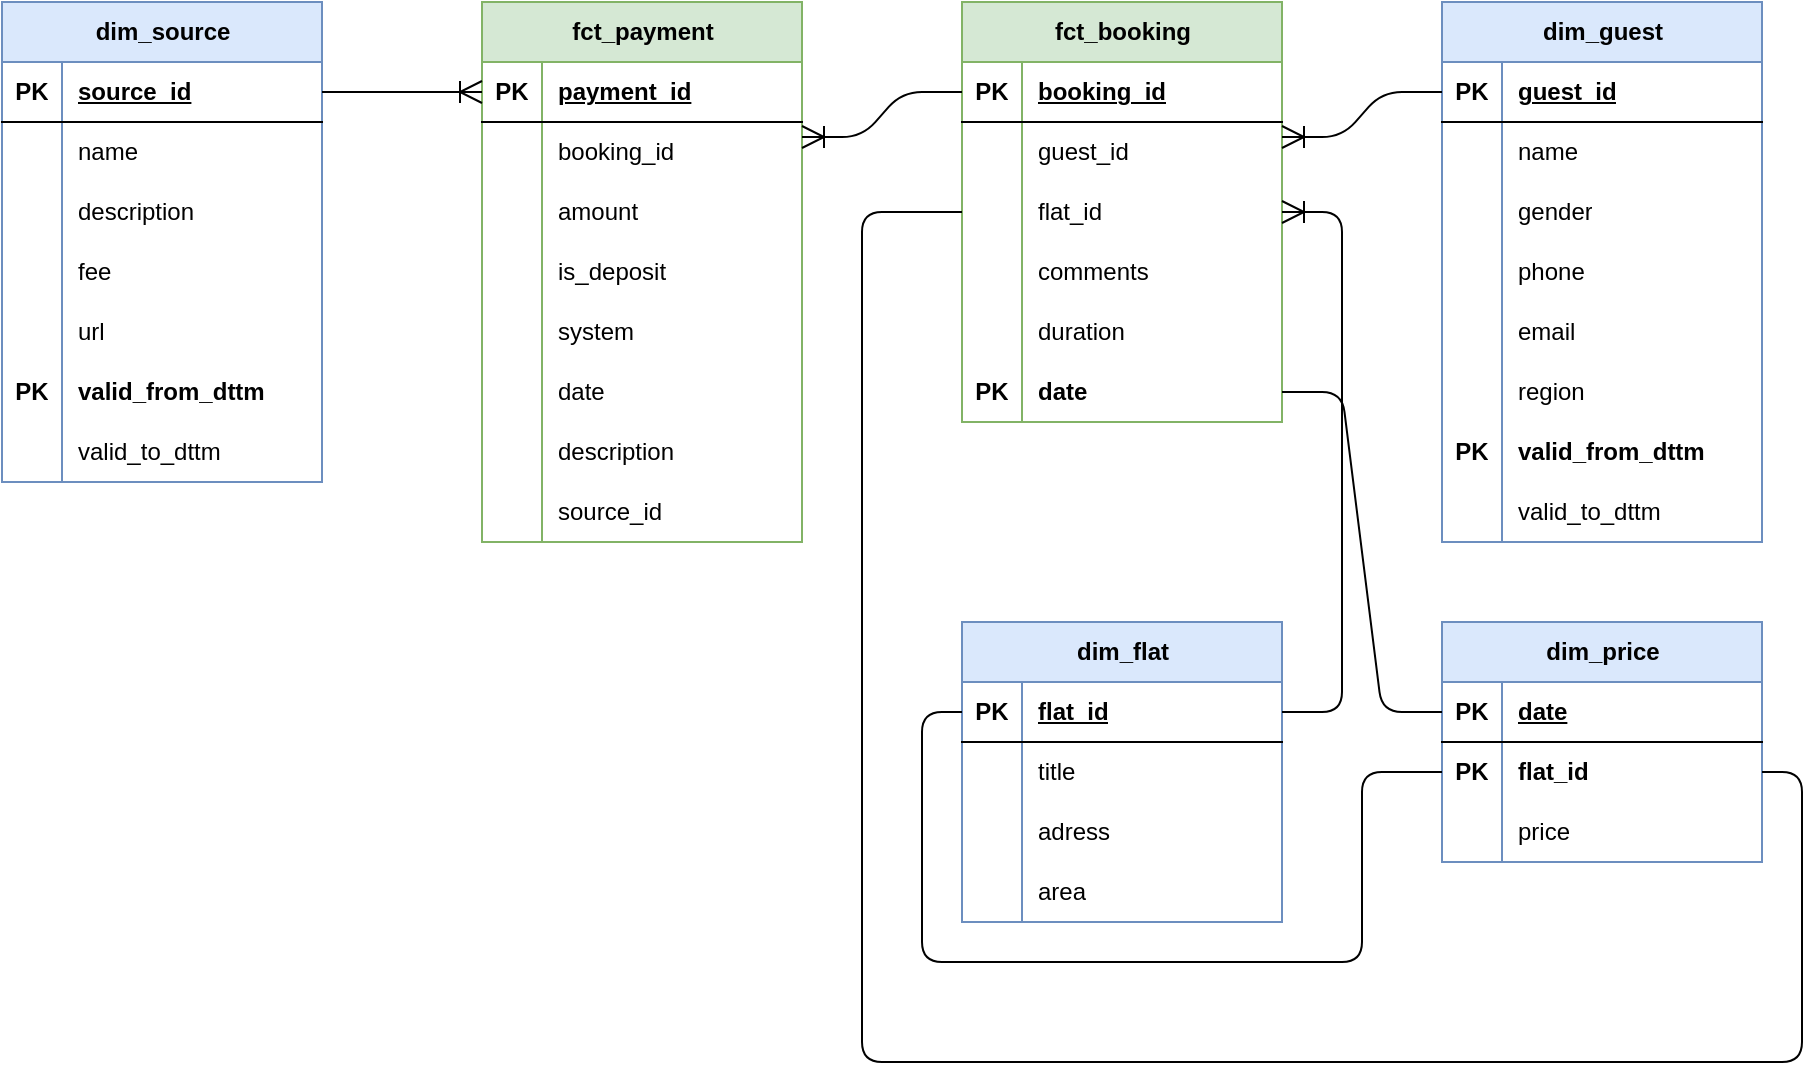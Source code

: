 <mxfile version="24.6.4" type="github">
  <diagram id="R2lEEEUBdFMjLlhIrx00" name="dimension_modelling">
    <mxGraphModel dx="2270" dy="852" grid="1" gridSize="10" guides="1" tooltips="1" connect="1" arrows="1" fold="1" page="1" pageScale="1" pageWidth="850" pageHeight="1100" math="0" shadow="0" extFonts="Permanent Marker^https://fonts.googleapis.com/css?family=Permanent+Marker">
      <root>
        <mxCell id="0" />
        <mxCell id="1" parent="0" />
        <mxCell id="zPTS-gVjNmMj6UQfwvd1-25" value="" style="shape=partialRectangle;connectable=0;fillColor=none;top=0;left=0;bottom=0;right=0;editable=1;overflow=hidden;whiteSpace=wrap;html=1;" parent="1" vertex="1">
          <mxGeometry x="100" y="260" width="30" height="30" as="geometry">
            <mxRectangle width="30" height="30" as="alternateBounds" />
          </mxGeometry>
        </mxCell>
        <mxCell id="zPTS-gVjNmMj6UQfwvd1-1" value="fct_payment" style="shape=table;startSize=30;container=1;collapsible=1;childLayout=tableLayout;fixedRows=1;rowLines=0;fontStyle=1;align=center;resizeLast=1;html=1;fillColor=#d5e8d4;movable=1;resizable=1;rotatable=1;deletable=1;editable=1;locked=0;connectable=1;strokeColor=#82b366;" parent="1" vertex="1">
          <mxGeometry x="80" y="80" width="160" height="270" as="geometry" />
        </mxCell>
        <mxCell id="zPTS-gVjNmMj6UQfwvd1-2" value="" style="shape=tableRow;horizontal=0;startSize=0;swimlaneHead=0;swimlaneBody=0;fillColor=none;collapsible=0;dropTarget=0;points=[[0,0.5],[1,0.5]];portConstraint=eastwest;top=0;left=0;right=0;bottom=1;" parent="zPTS-gVjNmMj6UQfwvd1-1" vertex="1">
          <mxGeometry y="30" width="160" height="30" as="geometry" />
        </mxCell>
        <mxCell id="zPTS-gVjNmMj6UQfwvd1-3" value="PK" style="shape=partialRectangle;connectable=0;fillColor=none;top=0;left=0;bottom=0;right=0;fontStyle=1;overflow=hidden;whiteSpace=wrap;html=1;" parent="zPTS-gVjNmMj6UQfwvd1-2" vertex="1">
          <mxGeometry width="30" height="30" as="geometry">
            <mxRectangle width="30" height="30" as="alternateBounds" />
          </mxGeometry>
        </mxCell>
        <mxCell id="zPTS-gVjNmMj6UQfwvd1-4" value="payment_id" style="shape=partialRectangle;connectable=0;fillColor=none;top=0;left=0;bottom=0;right=0;align=left;spacingLeft=6;fontStyle=5;overflow=hidden;whiteSpace=wrap;html=1;" parent="zPTS-gVjNmMj6UQfwvd1-2" vertex="1">
          <mxGeometry x="30" width="130" height="30" as="geometry">
            <mxRectangle width="130" height="30" as="alternateBounds" />
          </mxGeometry>
        </mxCell>
        <mxCell id="zPTS-gVjNmMj6UQfwvd1-5" value="" style="shape=tableRow;horizontal=0;startSize=0;swimlaneHead=0;swimlaneBody=0;fillColor=none;collapsible=0;dropTarget=0;points=[[0,0.5],[1,0.5]];portConstraint=eastwest;top=0;left=0;right=0;bottom=0;movable=1;resizable=1;rotatable=1;deletable=1;editable=1;locked=0;connectable=1;" parent="zPTS-gVjNmMj6UQfwvd1-1" vertex="1">
          <mxGeometry y="60" width="160" height="30" as="geometry" />
        </mxCell>
        <mxCell id="zPTS-gVjNmMj6UQfwvd1-6" value="" style="shape=partialRectangle;connectable=0;fillColor=none;top=0;left=0;bottom=0;right=0;editable=1;overflow=hidden;whiteSpace=wrap;html=1;" parent="zPTS-gVjNmMj6UQfwvd1-5" vertex="1">
          <mxGeometry width="30" height="30" as="geometry">
            <mxRectangle width="30" height="30" as="alternateBounds" />
          </mxGeometry>
        </mxCell>
        <mxCell id="zPTS-gVjNmMj6UQfwvd1-7" value="booking_id" style="shape=partialRectangle;connectable=1;fillColor=none;top=0;left=0;bottom=0;right=0;align=left;spacingLeft=6;overflow=hidden;whiteSpace=wrap;html=1;movable=1;resizable=1;rotatable=1;deletable=1;editable=1;locked=0;" parent="zPTS-gVjNmMj6UQfwvd1-5" vertex="1">
          <mxGeometry x="30" width="130" height="30" as="geometry">
            <mxRectangle width="130" height="30" as="alternateBounds" />
          </mxGeometry>
        </mxCell>
        <mxCell id="zPTS-gVjNmMj6UQfwvd1-8" value="" style="shape=tableRow;horizontal=0;startSize=0;swimlaneHead=0;swimlaneBody=0;fillColor=none;collapsible=0;dropTarget=0;points=[[0,0.5],[1,0.5]];portConstraint=eastwest;top=0;left=0;right=0;bottom=0;" parent="zPTS-gVjNmMj6UQfwvd1-1" vertex="1">
          <mxGeometry y="90" width="160" height="30" as="geometry" />
        </mxCell>
        <mxCell id="zPTS-gVjNmMj6UQfwvd1-9" value="" style="shape=partialRectangle;connectable=0;fillColor=none;top=0;left=0;bottom=0;right=0;editable=1;overflow=hidden;whiteSpace=wrap;html=1;" parent="zPTS-gVjNmMj6UQfwvd1-8" vertex="1">
          <mxGeometry width="30" height="30" as="geometry">
            <mxRectangle width="30" height="30" as="alternateBounds" />
          </mxGeometry>
        </mxCell>
        <mxCell id="zPTS-gVjNmMj6UQfwvd1-10" value="amount" style="shape=partialRectangle;connectable=0;fillColor=none;top=0;left=0;bottom=0;right=0;align=left;spacingLeft=6;overflow=hidden;whiteSpace=wrap;html=1;" parent="zPTS-gVjNmMj6UQfwvd1-8" vertex="1">
          <mxGeometry x="30" width="130" height="30" as="geometry">
            <mxRectangle width="130" height="30" as="alternateBounds" />
          </mxGeometry>
        </mxCell>
        <mxCell id="zPTS-gVjNmMj6UQfwvd1-11" value="" style="shape=tableRow;horizontal=0;startSize=0;swimlaneHead=0;swimlaneBody=0;fillColor=none;collapsible=0;dropTarget=0;points=[[0,0.5],[1,0.5]];portConstraint=eastwest;top=0;left=0;right=0;bottom=0;" parent="zPTS-gVjNmMj6UQfwvd1-1" vertex="1">
          <mxGeometry y="120" width="160" height="30" as="geometry" />
        </mxCell>
        <mxCell id="zPTS-gVjNmMj6UQfwvd1-12" value="" style="shape=partialRectangle;connectable=0;fillColor=none;top=0;left=0;bottom=0;right=0;editable=1;overflow=hidden;whiteSpace=wrap;html=1;" parent="zPTS-gVjNmMj6UQfwvd1-11" vertex="1">
          <mxGeometry width="30" height="30" as="geometry">
            <mxRectangle width="30" height="30" as="alternateBounds" />
          </mxGeometry>
        </mxCell>
        <mxCell id="zPTS-gVjNmMj6UQfwvd1-13" value="is_deposit" style="shape=partialRectangle;connectable=0;fillColor=none;top=0;left=0;bottom=0;right=0;align=left;spacingLeft=6;overflow=hidden;whiteSpace=wrap;html=1;" parent="zPTS-gVjNmMj6UQfwvd1-11" vertex="1">
          <mxGeometry x="30" width="130" height="30" as="geometry">
            <mxRectangle width="130" height="30" as="alternateBounds" />
          </mxGeometry>
        </mxCell>
        <mxCell id="zPTS-gVjNmMj6UQfwvd1-27" style="shape=tableRow;horizontal=0;startSize=0;swimlaneHead=0;swimlaneBody=0;fillColor=none;collapsible=0;dropTarget=0;points=[[0,0.5],[1,0.5]];portConstraint=eastwest;top=0;left=0;right=0;bottom=0;" parent="zPTS-gVjNmMj6UQfwvd1-1" vertex="1">
          <mxGeometry y="150" width="160" height="30" as="geometry" />
        </mxCell>
        <mxCell id="zPTS-gVjNmMj6UQfwvd1-28" style="shape=partialRectangle;connectable=0;fillColor=none;top=0;left=0;bottom=0;right=0;editable=1;overflow=hidden;whiteSpace=wrap;html=1;" parent="zPTS-gVjNmMj6UQfwvd1-27" vertex="1">
          <mxGeometry width="30" height="30" as="geometry">
            <mxRectangle width="30" height="30" as="alternateBounds" />
          </mxGeometry>
        </mxCell>
        <mxCell id="zPTS-gVjNmMj6UQfwvd1-29" value="system" style="shape=partialRectangle;connectable=0;fillColor=none;top=0;left=0;bottom=0;right=0;align=left;spacingLeft=6;overflow=hidden;whiteSpace=wrap;html=1;" parent="zPTS-gVjNmMj6UQfwvd1-27" vertex="1">
          <mxGeometry x="30" width="130" height="30" as="geometry">
            <mxRectangle width="130" height="30" as="alternateBounds" />
          </mxGeometry>
        </mxCell>
        <mxCell id="wSAUB-Fs6nC9P5nMtPQJ-1" style="shape=tableRow;horizontal=0;startSize=0;swimlaneHead=0;swimlaneBody=0;fillColor=none;collapsible=0;dropTarget=0;points=[[0,0.5],[1,0.5]];portConstraint=eastwest;top=0;left=0;right=0;bottom=0;" parent="zPTS-gVjNmMj6UQfwvd1-1" vertex="1">
          <mxGeometry y="180" width="160" height="30" as="geometry" />
        </mxCell>
        <mxCell id="wSAUB-Fs6nC9P5nMtPQJ-2" style="shape=partialRectangle;connectable=0;fillColor=none;top=0;left=0;bottom=0;right=0;editable=1;overflow=hidden;whiteSpace=wrap;html=1;" parent="wSAUB-Fs6nC9P5nMtPQJ-1" vertex="1">
          <mxGeometry width="30" height="30" as="geometry">
            <mxRectangle width="30" height="30" as="alternateBounds" />
          </mxGeometry>
        </mxCell>
        <mxCell id="wSAUB-Fs6nC9P5nMtPQJ-3" value="date" style="shape=partialRectangle;connectable=0;fillColor=none;top=0;left=0;bottom=0;right=0;align=left;spacingLeft=6;overflow=hidden;whiteSpace=wrap;html=1;" parent="wSAUB-Fs6nC9P5nMtPQJ-1" vertex="1">
          <mxGeometry x="30" width="130" height="30" as="geometry">
            <mxRectangle width="130" height="30" as="alternateBounds" />
          </mxGeometry>
        </mxCell>
        <mxCell id="wSAUB-Fs6nC9P5nMtPQJ-4" style="shape=tableRow;horizontal=0;startSize=0;swimlaneHead=0;swimlaneBody=0;fillColor=none;collapsible=0;dropTarget=0;points=[[0,0.5],[1,0.5]];portConstraint=eastwest;top=0;left=0;right=0;bottom=0;" parent="zPTS-gVjNmMj6UQfwvd1-1" vertex="1">
          <mxGeometry y="210" width="160" height="30" as="geometry" />
        </mxCell>
        <mxCell id="wSAUB-Fs6nC9P5nMtPQJ-5" style="shape=partialRectangle;connectable=0;fillColor=none;top=0;left=0;bottom=0;right=0;editable=1;overflow=hidden;whiteSpace=wrap;html=1;" parent="wSAUB-Fs6nC9P5nMtPQJ-4" vertex="1">
          <mxGeometry width="30" height="30" as="geometry">
            <mxRectangle width="30" height="30" as="alternateBounds" />
          </mxGeometry>
        </mxCell>
        <mxCell id="wSAUB-Fs6nC9P5nMtPQJ-6" value="description" style="shape=partialRectangle;connectable=0;fillColor=none;top=0;left=0;bottom=0;right=0;align=left;spacingLeft=6;overflow=hidden;whiteSpace=wrap;html=1;" parent="wSAUB-Fs6nC9P5nMtPQJ-4" vertex="1">
          <mxGeometry x="30" width="130" height="30" as="geometry">
            <mxRectangle width="130" height="30" as="alternateBounds" />
          </mxGeometry>
        </mxCell>
        <mxCell id="wSAUB-Fs6nC9P5nMtPQJ-157" style="shape=tableRow;horizontal=0;startSize=0;swimlaneHead=0;swimlaneBody=0;fillColor=none;collapsible=0;dropTarget=0;points=[[0,0.5],[1,0.5]];portConstraint=eastwest;top=0;left=0;right=0;bottom=0;" parent="zPTS-gVjNmMj6UQfwvd1-1" vertex="1">
          <mxGeometry y="240" width="160" height="30" as="geometry" />
        </mxCell>
        <mxCell id="wSAUB-Fs6nC9P5nMtPQJ-158" style="shape=partialRectangle;connectable=0;fillColor=none;top=0;left=0;bottom=0;right=0;editable=1;overflow=hidden;whiteSpace=wrap;html=1;" parent="wSAUB-Fs6nC9P5nMtPQJ-157" vertex="1">
          <mxGeometry width="30" height="30" as="geometry">
            <mxRectangle width="30" height="30" as="alternateBounds" />
          </mxGeometry>
        </mxCell>
        <mxCell id="wSAUB-Fs6nC9P5nMtPQJ-159" value="source_id" style="shape=partialRectangle;connectable=0;fillColor=none;top=0;left=0;bottom=0;right=0;align=left;spacingLeft=6;overflow=hidden;whiteSpace=wrap;html=1;" parent="wSAUB-Fs6nC9P5nMtPQJ-157" vertex="1">
          <mxGeometry x="30" width="130" height="30" as="geometry">
            <mxRectangle width="130" height="30" as="alternateBounds" />
          </mxGeometry>
        </mxCell>
        <mxCell id="wSAUB-Fs6nC9P5nMtPQJ-7" value="fct_booking" style="shape=table;startSize=30;container=1;collapsible=1;childLayout=tableLayout;fixedRows=1;rowLines=0;fontStyle=1;align=center;resizeLast=1;html=1;fillColor=#d5e8d4;movable=1;resizable=1;rotatable=1;deletable=1;editable=1;locked=0;connectable=1;strokeColor=#82b366;" parent="1" vertex="1">
          <mxGeometry x="320" y="80" width="160" height="210" as="geometry" />
        </mxCell>
        <mxCell id="wSAUB-Fs6nC9P5nMtPQJ-8" value="" style="shape=tableRow;horizontal=0;startSize=0;swimlaneHead=0;swimlaneBody=0;fillColor=none;collapsible=0;dropTarget=0;points=[[0,0.5],[1,0.5]];portConstraint=eastwest;top=0;left=0;right=0;bottom=1;" parent="wSAUB-Fs6nC9P5nMtPQJ-7" vertex="1">
          <mxGeometry y="30" width="160" height="30" as="geometry" />
        </mxCell>
        <mxCell id="wSAUB-Fs6nC9P5nMtPQJ-9" value="PK" style="shape=partialRectangle;connectable=0;fillColor=none;top=0;left=0;bottom=0;right=0;fontStyle=1;overflow=hidden;whiteSpace=wrap;html=1;" parent="wSAUB-Fs6nC9P5nMtPQJ-8" vertex="1">
          <mxGeometry width="30" height="30" as="geometry">
            <mxRectangle width="30" height="30" as="alternateBounds" />
          </mxGeometry>
        </mxCell>
        <mxCell id="wSAUB-Fs6nC9P5nMtPQJ-10" value="booking_id" style="shape=partialRectangle;connectable=0;fillColor=none;top=0;left=0;bottom=0;right=0;align=left;spacingLeft=6;fontStyle=5;overflow=hidden;whiteSpace=wrap;html=1;" parent="wSAUB-Fs6nC9P5nMtPQJ-8" vertex="1">
          <mxGeometry x="30" width="130" height="30" as="geometry">
            <mxRectangle width="130" height="30" as="alternateBounds" />
          </mxGeometry>
        </mxCell>
        <mxCell id="wSAUB-Fs6nC9P5nMtPQJ-11" value="" style="shape=tableRow;horizontal=0;startSize=0;swimlaneHead=0;swimlaneBody=0;fillColor=none;collapsible=0;dropTarget=0;points=[[0,0.5],[1,0.5]];portConstraint=eastwest;top=0;left=0;right=0;bottom=0;movable=1;resizable=1;rotatable=1;deletable=1;editable=1;locked=0;connectable=1;" parent="wSAUB-Fs6nC9P5nMtPQJ-7" vertex="1">
          <mxGeometry y="60" width="160" height="30" as="geometry" />
        </mxCell>
        <mxCell id="wSAUB-Fs6nC9P5nMtPQJ-12" value="" style="shape=partialRectangle;connectable=0;fillColor=none;top=0;left=0;bottom=0;right=0;editable=1;overflow=hidden;whiteSpace=wrap;html=1;" parent="wSAUB-Fs6nC9P5nMtPQJ-11" vertex="1">
          <mxGeometry width="30" height="30" as="geometry">
            <mxRectangle width="30" height="30" as="alternateBounds" />
          </mxGeometry>
        </mxCell>
        <mxCell id="wSAUB-Fs6nC9P5nMtPQJ-13" value="guest_id" style="shape=partialRectangle;connectable=1;fillColor=none;top=0;left=0;bottom=0;right=0;align=left;spacingLeft=6;overflow=hidden;whiteSpace=wrap;html=1;movable=1;resizable=1;rotatable=1;deletable=1;editable=1;locked=0;" parent="wSAUB-Fs6nC9P5nMtPQJ-11" vertex="1">
          <mxGeometry x="30" width="130" height="30" as="geometry">
            <mxRectangle width="130" height="30" as="alternateBounds" />
          </mxGeometry>
        </mxCell>
        <mxCell id="wSAUB-Fs6nC9P5nMtPQJ-14" value="" style="shape=tableRow;horizontal=0;startSize=0;swimlaneHead=0;swimlaneBody=0;fillColor=none;collapsible=0;dropTarget=0;points=[[0,0.5],[1,0.5]];portConstraint=eastwest;top=0;left=0;right=0;bottom=0;" parent="wSAUB-Fs6nC9P5nMtPQJ-7" vertex="1">
          <mxGeometry y="90" width="160" height="30" as="geometry" />
        </mxCell>
        <mxCell id="wSAUB-Fs6nC9P5nMtPQJ-15" value="" style="shape=partialRectangle;connectable=0;fillColor=none;top=0;left=0;bottom=0;right=0;editable=1;overflow=hidden;whiteSpace=wrap;html=1;" parent="wSAUB-Fs6nC9P5nMtPQJ-14" vertex="1">
          <mxGeometry width="30" height="30" as="geometry">
            <mxRectangle width="30" height="30" as="alternateBounds" />
          </mxGeometry>
        </mxCell>
        <mxCell id="wSAUB-Fs6nC9P5nMtPQJ-16" value="flat_id" style="shape=partialRectangle;connectable=0;fillColor=none;top=0;left=0;bottom=0;right=0;align=left;spacingLeft=6;overflow=hidden;whiteSpace=wrap;html=1;" parent="wSAUB-Fs6nC9P5nMtPQJ-14" vertex="1">
          <mxGeometry x="30" width="130" height="30" as="geometry">
            <mxRectangle width="130" height="30" as="alternateBounds" />
          </mxGeometry>
        </mxCell>
        <mxCell id="wSAUB-Fs6nC9P5nMtPQJ-17" value="" style="shape=tableRow;horizontal=0;startSize=0;swimlaneHead=0;swimlaneBody=0;fillColor=none;collapsible=0;dropTarget=0;points=[[0,0.5],[1,0.5]];portConstraint=eastwest;top=0;left=0;right=0;bottom=0;" parent="wSAUB-Fs6nC9P5nMtPQJ-7" vertex="1">
          <mxGeometry y="120" width="160" height="30" as="geometry" />
        </mxCell>
        <mxCell id="wSAUB-Fs6nC9P5nMtPQJ-18" value="" style="shape=partialRectangle;connectable=0;fillColor=none;top=0;left=0;bottom=0;right=0;editable=1;overflow=hidden;whiteSpace=wrap;html=1;" parent="wSAUB-Fs6nC9P5nMtPQJ-17" vertex="1">
          <mxGeometry width="30" height="30" as="geometry">
            <mxRectangle width="30" height="30" as="alternateBounds" />
          </mxGeometry>
        </mxCell>
        <mxCell id="wSAUB-Fs6nC9P5nMtPQJ-19" value="comments" style="shape=partialRectangle;connectable=0;fillColor=none;top=0;left=0;bottom=0;right=0;align=left;spacingLeft=6;overflow=hidden;whiteSpace=wrap;html=1;" parent="wSAUB-Fs6nC9P5nMtPQJ-17" vertex="1">
          <mxGeometry x="30" width="130" height="30" as="geometry">
            <mxRectangle width="130" height="30" as="alternateBounds" />
          </mxGeometry>
        </mxCell>
        <mxCell id="wSAUB-Fs6nC9P5nMtPQJ-20" style="shape=tableRow;horizontal=0;startSize=0;swimlaneHead=0;swimlaneBody=0;fillColor=none;collapsible=0;dropTarget=0;points=[[0,0.5],[1,0.5]];portConstraint=eastwest;top=0;left=0;right=0;bottom=0;" parent="wSAUB-Fs6nC9P5nMtPQJ-7" vertex="1">
          <mxGeometry y="150" width="160" height="30" as="geometry" />
        </mxCell>
        <mxCell id="wSAUB-Fs6nC9P5nMtPQJ-21" style="shape=partialRectangle;connectable=0;fillColor=none;top=0;left=0;bottom=0;right=0;editable=1;overflow=hidden;whiteSpace=wrap;html=1;" parent="wSAUB-Fs6nC9P5nMtPQJ-20" vertex="1">
          <mxGeometry width="30" height="30" as="geometry">
            <mxRectangle width="30" height="30" as="alternateBounds" />
          </mxGeometry>
        </mxCell>
        <mxCell id="wSAUB-Fs6nC9P5nMtPQJ-22" value="duration" style="shape=partialRectangle;connectable=0;fillColor=none;top=0;left=0;bottom=0;right=0;align=left;spacingLeft=6;overflow=hidden;whiteSpace=wrap;html=1;" parent="wSAUB-Fs6nC9P5nMtPQJ-20" vertex="1">
          <mxGeometry x="30" width="130" height="30" as="geometry">
            <mxRectangle width="130" height="30" as="alternateBounds" />
          </mxGeometry>
        </mxCell>
        <mxCell id="wSAUB-Fs6nC9P5nMtPQJ-23" style="shape=tableRow;horizontal=0;startSize=0;swimlaneHead=0;swimlaneBody=0;fillColor=none;collapsible=0;dropTarget=0;points=[[0,0.5],[1,0.5]];portConstraint=eastwest;top=0;left=0;right=0;bottom=0;" parent="wSAUB-Fs6nC9P5nMtPQJ-7" vertex="1">
          <mxGeometry y="180" width="160" height="30" as="geometry" />
        </mxCell>
        <mxCell id="wSAUB-Fs6nC9P5nMtPQJ-24" value="&lt;b&gt;PK&lt;/b&gt;" style="shape=partialRectangle;connectable=0;fillColor=none;top=0;left=0;bottom=0;right=0;editable=1;overflow=hidden;whiteSpace=wrap;html=1;" parent="wSAUB-Fs6nC9P5nMtPQJ-23" vertex="1">
          <mxGeometry width="30" height="30" as="geometry">
            <mxRectangle width="30" height="30" as="alternateBounds" />
          </mxGeometry>
        </mxCell>
        <mxCell id="wSAUB-Fs6nC9P5nMtPQJ-25" value="&lt;b&gt;date&lt;/b&gt;" style="shape=partialRectangle;connectable=0;fillColor=none;top=0;left=0;bottom=0;right=0;align=left;spacingLeft=6;overflow=hidden;whiteSpace=wrap;html=1;" parent="wSAUB-Fs6nC9P5nMtPQJ-23" vertex="1">
          <mxGeometry x="30" width="130" height="30" as="geometry">
            <mxRectangle width="130" height="30" as="alternateBounds" />
          </mxGeometry>
        </mxCell>
        <mxCell id="wSAUB-Fs6nC9P5nMtPQJ-29" style="edgeStyle=entityRelationEdgeStyle;rounded=1;orthogonalLoop=1;jettySize=auto;html=1;exitX=0;exitY=0.5;exitDx=0;exitDy=0;entryX=1;entryY=0.25;entryDx=0;entryDy=0;endArrow=ERoneToMany;endFill=0;strokeColor=default;strokeWidth=1;endSize=9;" parent="1" source="wSAUB-Fs6nC9P5nMtPQJ-8" target="zPTS-gVjNmMj6UQfwvd1-7" edge="1">
          <mxGeometry relative="1" as="geometry" />
        </mxCell>
        <mxCell id="wSAUB-Fs6nC9P5nMtPQJ-30" value="dim_guest" style="shape=table;startSize=30;container=1;collapsible=1;childLayout=tableLayout;fixedRows=1;rowLines=0;fontStyle=1;align=center;resizeLast=1;html=1;fillColor=#dae8fc;movable=1;resizable=1;rotatable=1;deletable=1;editable=1;locked=0;connectable=1;strokeColor=#6c8ebf;" parent="1" vertex="1">
          <mxGeometry x="560" y="80" width="160" height="270" as="geometry" />
        </mxCell>
        <mxCell id="wSAUB-Fs6nC9P5nMtPQJ-31" value="" style="shape=tableRow;horizontal=0;startSize=0;swimlaneHead=0;swimlaneBody=0;fillColor=none;collapsible=0;dropTarget=0;points=[[0,0.5],[1,0.5]];portConstraint=eastwest;top=0;left=0;right=0;bottom=1;" parent="wSAUB-Fs6nC9P5nMtPQJ-30" vertex="1">
          <mxGeometry y="30" width="160" height="30" as="geometry" />
        </mxCell>
        <mxCell id="wSAUB-Fs6nC9P5nMtPQJ-32" value="PK" style="shape=partialRectangle;connectable=0;fillColor=none;top=0;left=0;bottom=0;right=0;fontStyle=1;overflow=hidden;whiteSpace=wrap;html=1;" parent="wSAUB-Fs6nC9P5nMtPQJ-31" vertex="1">
          <mxGeometry width="30" height="30" as="geometry">
            <mxRectangle width="30" height="30" as="alternateBounds" />
          </mxGeometry>
        </mxCell>
        <mxCell id="wSAUB-Fs6nC9P5nMtPQJ-33" value="guest_id" style="shape=partialRectangle;connectable=0;fillColor=none;top=0;left=0;bottom=0;right=0;align=left;spacingLeft=6;fontStyle=5;overflow=hidden;whiteSpace=wrap;html=1;" parent="wSAUB-Fs6nC9P5nMtPQJ-31" vertex="1">
          <mxGeometry x="30" width="130" height="30" as="geometry">
            <mxRectangle width="130" height="30" as="alternateBounds" />
          </mxGeometry>
        </mxCell>
        <mxCell id="wSAUB-Fs6nC9P5nMtPQJ-34" value="" style="shape=tableRow;horizontal=0;startSize=0;swimlaneHead=0;swimlaneBody=0;fillColor=none;collapsible=0;dropTarget=0;points=[[0,0.5],[1,0.5]];portConstraint=eastwest;top=0;left=0;right=0;bottom=0;movable=1;resizable=1;rotatable=1;deletable=1;editable=1;locked=0;connectable=1;" parent="wSAUB-Fs6nC9P5nMtPQJ-30" vertex="1">
          <mxGeometry y="60" width="160" height="30" as="geometry" />
        </mxCell>
        <mxCell id="wSAUB-Fs6nC9P5nMtPQJ-35" value="" style="shape=partialRectangle;connectable=0;fillColor=none;top=0;left=0;bottom=0;right=0;editable=1;overflow=hidden;whiteSpace=wrap;html=1;" parent="wSAUB-Fs6nC9P5nMtPQJ-34" vertex="1">
          <mxGeometry width="30" height="30" as="geometry">
            <mxRectangle width="30" height="30" as="alternateBounds" />
          </mxGeometry>
        </mxCell>
        <mxCell id="wSAUB-Fs6nC9P5nMtPQJ-36" value="name" style="shape=partialRectangle;connectable=1;fillColor=none;top=0;left=0;bottom=0;right=0;align=left;spacingLeft=6;overflow=hidden;whiteSpace=wrap;html=1;movable=1;resizable=1;rotatable=1;deletable=1;editable=1;locked=0;" parent="wSAUB-Fs6nC9P5nMtPQJ-34" vertex="1">
          <mxGeometry x="30" width="130" height="30" as="geometry">
            <mxRectangle width="130" height="30" as="alternateBounds" />
          </mxGeometry>
        </mxCell>
        <mxCell id="wSAUB-Fs6nC9P5nMtPQJ-37" value="" style="shape=tableRow;horizontal=0;startSize=0;swimlaneHead=0;swimlaneBody=0;fillColor=none;collapsible=0;dropTarget=0;points=[[0,0.5],[1,0.5]];portConstraint=eastwest;top=0;left=0;right=0;bottom=0;" parent="wSAUB-Fs6nC9P5nMtPQJ-30" vertex="1">
          <mxGeometry y="90" width="160" height="30" as="geometry" />
        </mxCell>
        <mxCell id="wSAUB-Fs6nC9P5nMtPQJ-38" value="" style="shape=partialRectangle;connectable=0;fillColor=none;top=0;left=0;bottom=0;right=0;editable=1;overflow=hidden;whiteSpace=wrap;html=1;" parent="wSAUB-Fs6nC9P5nMtPQJ-37" vertex="1">
          <mxGeometry width="30" height="30" as="geometry">
            <mxRectangle width="30" height="30" as="alternateBounds" />
          </mxGeometry>
        </mxCell>
        <mxCell id="wSAUB-Fs6nC9P5nMtPQJ-39" value="gender" style="shape=partialRectangle;connectable=0;fillColor=none;top=0;left=0;bottom=0;right=0;align=left;spacingLeft=6;overflow=hidden;whiteSpace=wrap;html=1;" parent="wSAUB-Fs6nC9P5nMtPQJ-37" vertex="1">
          <mxGeometry x="30" width="130" height="30" as="geometry">
            <mxRectangle width="130" height="30" as="alternateBounds" />
          </mxGeometry>
        </mxCell>
        <mxCell id="wSAUB-Fs6nC9P5nMtPQJ-40" value="" style="shape=tableRow;horizontal=0;startSize=0;swimlaneHead=0;swimlaneBody=0;fillColor=none;collapsible=0;dropTarget=0;points=[[0,0.5],[1,0.5]];portConstraint=eastwest;top=0;left=0;right=0;bottom=0;" parent="wSAUB-Fs6nC9P5nMtPQJ-30" vertex="1">
          <mxGeometry y="120" width="160" height="30" as="geometry" />
        </mxCell>
        <mxCell id="wSAUB-Fs6nC9P5nMtPQJ-41" value="" style="shape=partialRectangle;connectable=0;fillColor=none;top=0;left=0;bottom=0;right=0;editable=1;overflow=hidden;whiteSpace=wrap;html=1;" parent="wSAUB-Fs6nC9P5nMtPQJ-40" vertex="1">
          <mxGeometry width="30" height="30" as="geometry">
            <mxRectangle width="30" height="30" as="alternateBounds" />
          </mxGeometry>
        </mxCell>
        <mxCell id="wSAUB-Fs6nC9P5nMtPQJ-42" value="phone" style="shape=partialRectangle;connectable=0;fillColor=none;top=0;left=0;bottom=0;right=0;align=left;spacingLeft=6;overflow=hidden;whiteSpace=wrap;html=1;" parent="wSAUB-Fs6nC9P5nMtPQJ-40" vertex="1">
          <mxGeometry x="30" width="130" height="30" as="geometry">
            <mxRectangle width="130" height="30" as="alternateBounds" />
          </mxGeometry>
        </mxCell>
        <mxCell id="wSAUB-Fs6nC9P5nMtPQJ-43" style="shape=tableRow;horizontal=0;startSize=0;swimlaneHead=0;swimlaneBody=0;fillColor=none;collapsible=0;dropTarget=0;points=[[0,0.5],[1,0.5]];portConstraint=eastwest;top=0;left=0;right=0;bottom=0;" parent="wSAUB-Fs6nC9P5nMtPQJ-30" vertex="1">
          <mxGeometry y="150" width="160" height="30" as="geometry" />
        </mxCell>
        <mxCell id="wSAUB-Fs6nC9P5nMtPQJ-44" style="shape=partialRectangle;connectable=0;fillColor=none;top=0;left=0;bottom=0;right=0;editable=1;overflow=hidden;whiteSpace=wrap;html=1;" parent="wSAUB-Fs6nC9P5nMtPQJ-43" vertex="1">
          <mxGeometry width="30" height="30" as="geometry">
            <mxRectangle width="30" height="30" as="alternateBounds" />
          </mxGeometry>
        </mxCell>
        <mxCell id="wSAUB-Fs6nC9P5nMtPQJ-45" value="email" style="shape=partialRectangle;connectable=0;fillColor=none;top=0;left=0;bottom=0;right=0;align=left;spacingLeft=6;overflow=hidden;whiteSpace=wrap;html=1;" parent="wSAUB-Fs6nC9P5nMtPQJ-43" vertex="1">
          <mxGeometry x="30" width="130" height="30" as="geometry">
            <mxRectangle width="130" height="30" as="alternateBounds" />
          </mxGeometry>
        </mxCell>
        <mxCell id="wSAUB-Fs6nC9P5nMtPQJ-144" style="shape=tableRow;horizontal=0;startSize=0;swimlaneHead=0;swimlaneBody=0;fillColor=none;collapsible=0;dropTarget=0;points=[[0,0.5],[1,0.5]];portConstraint=eastwest;top=0;left=0;right=0;bottom=0;" parent="wSAUB-Fs6nC9P5nMtPQJ-30" vertex="1">
          <mxGeometry y="180" width="160" height="30" as="geometry" />
        </mxCell>
        <mxCell id="wSAUB-Fs6nC9P5nMtPQJ-145" style="shape=partialRectangle;connectable=0;fillColor=none;top=0;left=0;bottom=0;right=0;editable=1;overflow=hidden;whiteSpace=wrap;html=1;" parent="wSAUB-Fs6nC9P5nMtPQJ-144" vertex="1">
          <mxGeometry width="30" height="30" as="geometry">
            <mxRectangle width="30" height="30" as="alternateBounds" />
          </mxGeometry>
        </mxCell>
        <mxCell id="wSAUB-Fs6nC9P5nMtPQJ-146" value="region" style="shape=partialRectangle;connectable=0;fillColor=none;top=0;left=0;bottom=0;right=0;align=left;spacingLeft=6;overflow=hidden;whiteSpace=wrap;html=1;" parent="wSAUB-Fs6nC9P5nMtPQJ-144" vertex="1">
          <mxGeometry x="30" width="130" height="30" as="geometry">
            <mxRectangle width="130" height="30" as="alternateBounds" />
          </mxGeometry>
        </mxCell>
        <mxCell id="wSAUB-Fs6nC9P5nMtPQJ-147" style="shape=tableRow;horizontal=0;startSize=0;swimlaneHead=0;swimlaneBody=0;fillColor=none;collapsible=0;dropTarget=0;points=[[0,0.5],[1,0.5]];portConstraint=eastwest;top=0;left=0;right=0;bottom=0;fontStyle=1" parent="wSAUB-Fs6nC9P5nMtPQJ-30" vertex="1">
          <mxGeometry y="210" width="160" height="30" as="geometry" />
        </mxCell>
        <mxCell id="wSAUB-Fs6nC9P5nMtPQJ-148" value="&lt;b&gt;PK&lt;/b&gt;" style="shape=partialRectangle;connectable=0;fillColor=none;top=0;left=0;bottom=0;right=0;editable=1;overflow=hidden;whiteSpace=wrap;html=1;" parent="wSAUB-Fs6nC9P5nMtPQJ-147" vertex="1">
          <mxGeometry width="30" height="30" as="geometry">
            <mxRectangle width="30" height="30" as="alternateBounds" />
          </mxGeometry>
        </mxCell>
        <mxCell id="wSAUB-Fs6nC9P5nMtPQJ-149" value="&lt;b&gt;valid_from_dttm&lt;/b&gt;" style="shape=partialRectangle;connectable=0;fillColor=none;top=0;left=0;bottom=0;right=0;align=left;spacingLeft=6;overflow=hidden;whiteSpace=wrap;html=1;" parent="wSAUB-Fs6nC9P5nMtPQJ-147" vertex="1">
          <mxGeometry x="30" width="130" height="30" as="geometry">
            <mxRectangle width="130" height="30" as="alternateBounds" />
          </mxGeometry>
        </mxCell>
        <mxCell id="wSAUB-Fs6nC9P5nMtPQJ-150" style="shape=tableRow;horizontal=0;startSize=0;swimlaneHead=0;swimlaneBody=0;fillColor=none;collapsible=0;dropTarget=0;points=[[0,0.5],[1,0.5]];portConstraint=eastwest;top=0;left=0;right=0;bottom=0;fontStyle=1" parent="wSAUB-Fs6nC9P5nMtPQJ-30" vertex="1">
          <mxGeometry y="240" width="160" height="30" as="geometry" />
        </mxCell>
        <mxCell id="wSAUB-Fs6nC9P5nMtPQJ-151" style="shape=partialRectangle;connectable=0;fillColor=none;top=0;left=0;bottom=0;right=0;editable=1;overflow=hidden;whiteSpace=wrap;html=1;" parent="wSAUB-Fs6nC9P5nMtPQJ-150" vertex="1">
          <mxGeometry width="30" height="30" as="geometry">
            <mxRectangle width="30" height="30" as="alternateBounds" />
          </mxGeometry>
        </mxCell>
        <mxCell id="wSAUB-Fs6nC9P5nMtPQJ-152" value="valid_to_dttm" style="shape=partialRectangle;connectable=0;fillColor=none;top=0;left=0;bottom=0;right=0;align=left;spacingLeft=6;overflow=hidden;whiteSpace=wrap;html=1;" parent="wSAUB-Fs6nC9P5nMtPQJ-150" vertex="1">
          <mxGeometry x="30" width="130" height="30" as="geometry">
            <mxRectangle width="130" height="30" as="alternateBounds" />
          </mxGeometry>
        </mxCell>
        <mxCell id="wSAUB-Fs6nC9P5nMtPQJ-52" value="dim_flat" style="shape=table;startSize=30;container=1;collapsible=1;childLayout=tableLayout;fixedRows=1;rowLines=0;fontStyle=1;align=center;resizeLast=1;html=1;fillColor=#dae8fc;movable=1;resizable=1;rotatable=1;deletable=1;editable=1;locked=0;connectable=1;strokeColor=#6c8ebf;" parent="1" vertex="1">
          <mxGeometry x="320" y="390" width="160" height="150" as="geometry" />
        </mxCell>
        <mxCell id="wSAUB-Fs6nC9P5nMtPQJ-53" value="" style="shape=tableRow;horizontal=0;startSize=0;swimlaneHead=0;swimlaneBody=0;fillColor=none;collapsible=0;dropTarget=0;points=[[0,0.5],[1,0.5]];portConstraint=eastwest;top=0;left=0;right=0;bottom=1;" parent="wSAUB-Fs6nC9P5nMtPQJ-52" vertex="1">
          <mxGeometry y="30" width="160" height="30" as="geometry" />
        </mxCell>
        <mxCell id="wSAUB-Fs6nC9P5nMtPQJ-54" value="PK" style="shape=partialRectangle;connectable=0;fillColor=none;top=0;left=0;bottom=0;right=0;fontStyle=1;overflow=hidden;whiteSpace=wrap;html=1;" parent="wSAUB-Fs6nC9P5nMtPQJ-53" vertex="1">
          <mxGeometry width="30" height="30" as="geometry">
            <mxRectangle width="30" height="30" as="alternateBounds" />
          </mxGeometry>
        </mxCell>
        <mxCell id="wSAUB-Fs6nC9P5nMtPQJ-55" value="flat_id" style="shape=partialRectangle;connectable=0;fillColor=none;top=0;left=0;bottom=0;right=0;align=left;spacingLeft=6;fontStyle=5;overflow=hidden;whiteSpace=wrap;html=1;" parent="wSAUB-Fs6nC9P5nMtPQJ-53" vertex="1">
          <mxGeometry x="30" width="130" height="30" as="geometry">
            <mxRectangle width="130" height="30" as="alternateBounds" />
          </mxGeometry>
        </mxCell>
        <mxCell id="wSAUB-Fs6nC9P5nMtPQJ-56" value="" style="shape=tableRow;horizontal=0;startSize=0;swimlaneHead=0;swimlaneBody=0;fillColor=none;collapsible=0;dropTarget=0;points=[[0,0.5],[1,0.5]];portConstraint=eastwest;top=0;left=0;right=0;bottom=0;movable=1;resizable=1;rotatable=1;deletable=1;editable=1;locked=0;connectable=1;" parent="wSAUB-Fs6nC9P5nMtPQJ-52" vertex="1">
          <mxGeometry y="60" width="160" height="30" as="geometry" />
        </mxCell>
        <mxCell id="wSAUB-Fs6nC9P5nMtPQJ-57" value="" style="shape=partialRectangle;connectable=0;fillColor=none;top=0;left=0;bottom=0;right=0;editable=1;overflow=hidden;whiteSpace=wrap;html=1;" parent="wSAUB-Fs6nC9P5nMtPQJ-56" vertex="1">
          <mxGeometry width="30" height="30" as="geometry">
            <mxRectangle width="30" height="30" as="alternateBounds" />
          </mxGeometry>
        </mxCell>
        <mxCell id="wSAUB-Fs6nC9P5nMtPQJ-58" value="title" style="shape=partialRectangle;connectable=1;fillColor=none;top=0;left=0;bottom=0;right=0;align=left;spacingLeft=6;overflow=hidden;whiteSpace=wrap;html=1;movable=1;resizable=1;rotatable=1;deletable=1;editable=1;locked=0;" parent="wSAUB-Fs6nC9P5nMtPQJ-56" vertex="1">
          <mxGeometry x="30" width="130" height="30" as="geometry">
            <mxRectangle width="130" height="30" as="alternateBounds" />
          </mxGeometry>
        </mxCell>
        <mxCell id="wSAUB-Fs6nC9P5nMtPQJ-59" value="" style="shape=tableRow;horizontal=0;startSize=0;swimlaneHead=0;swimlaneBody=0;fillColor=none;collapsible=0;dropTarget=0;points=[[0,0.5],[1,0.5]];portConstraint=eastwest;top=0;left=0;right=0;bottom=0;" parent="wSAUB-Fs6nC9P5nMtPQJ-52" vertex="1">
          <mxGeometry y="90" width="160" height="30" as="geometry" />
        </mxCell>
        <mxCell id="wSAUB-Fs6nC9P5nMtPQJ-60" value="" style="shape=partialRectangle;connectable=0;fillColor=none;top=0;left=0;bottom=0;right=0;editable=1;overflow=hidden;whiteSpace=wrap;html=1;" parent="wSAUB-Fs6nC9P5nMtPQJ-59" vertex="1">
          <mxGeometry width="30" height="30" as="geometry">
            <mxRectangle width="30" height="30" as="alternateBounds" />
          </mxGeometry>
        </mxCell>
        <mxCell id="wSAUB-Fs6nC9P5nMtPQJ-61" value="adress" style="shape=partialRectangle;connectable=0;fillColor=none;top=0;left=0;bottom=0;right=0;align=left;spacingLeft=6;overflow=hidden;whiteSpace=wrap;html=1;" parent="wSAUB-Fs6nC9P5nMtPQJ-59" vertex="1">
          <mxGeometry x="30" width="130" height="30" as="geometry">
            <mxRectangle width="130" height="30" as="alternateBounds" />
          </mxGeometry>
        </mxCell>
        <mxCell id="wSAUB-Fs6nC9P5nMtPQJ-62" value="" style="shape=tableRow;horizontal=0;startSize=0;swimlaneHead=0;swimlaneBody=0;fillColor=none;collapsible=0;dropTarget=0;points=[[0,0.5],[1,0.5]];portConstraint=eastwest;top=0;left=0;right=0;bottom=0;" parent="wSAUB-Fs6nC9P5nMtPQJ-52" vertex="1">
          <mxGeometry y="120" width="160" height="30" as="geometry" />
        </mxCell>
        <mxCell id="wSAUB-Fs6nC9P5nMtPQJ-63" value="" style="shape=partialRectangle;connectable=0;fillColor=none;top=0;left=0;bottom=0;right=0;editable=1;overflow=hidden;whiteSpace=wrap;html=1;" parent="wSAUB-Fs6nC9P5nMtPQJ-62" vertex="1">
          <mxGeometry width="30" height="30" as="geometry">
            <mxRectangle width="30" height="30" as="alternateBounds" />
          </mxGeometry>
        </mxCell>
        <mxCell id="wSAUB-Fs6nC9P5nMtPQJ-64" value="area" style="shape=partialRectangle;connectable=0;fillColor=none;top=0;left=0;bottom=0;right=0;align=left;spacingLeft=6;overflow=hidden;whiteSpace=wrap;html=1;" parent="wSAUB-Fs6nC9P5nMtPQJ-62" vertex="1">
          <mxGeometry x="30" width="130" height="30" as="geometry">
            <mxRectangle width="130" height="30" as="alternateBounds" />
          </mxGeometry>
        </mxCell>
        <mxCell id="wSAUB-Fs6nC9P5nMtPQJ-74" value="dim_source" style="shape=table;startSize=30;container=1;collapsible=1;childLayout=tableLayout;fixedRows=1;rowLines=0;fontStyle=1;align=center;resizeLast=1;html=1;fillColor=#dae8fc;movable=1;resizable=1;rotatable=1;deletable=1;editable=1;locked=0;connectable=1;strokeColor=#6c8ebf;" parent="1" vertex="1">
          <mxGeometry x="-160" y="80" width="160" height="240" as="geometry" />
        </mxCell>
        <mxCell id="wSAUB-Fs6nC9P5nMtPQJ-75" value="" style="shape=tableRow;horizontal=0;startSize=0;swimlaneHead=0;swimlaneBody=0;fillColor=none;collapsible=0;dropTarget=0;points=[[0,0.5],[1,0.5]];portConstraint=eastwest;top=0;left=0;right=0;bottom=1;" parent="wSAUB-Fs6nC9P5nMtPQJ-74" vertex="1">
          <mxGeometry y="30" width="160" height="30" as="geometry" />
        </mxCell>
        <mxCell id="wSAUB-Fs6nC9P5nMtPQJ-76" value="PK" style="shape=partialRectangle;connectable=0;fillColor=none;top=0;left=0;bottom=0;right=0;fontStyle=1;overflow=hidden;whiteSpace=wrap;html=1;" parent="wSAUB-Fs6nC9P5nMtPQJ-75" vertex="1">
          <mxGeometry width="30" height="30" as="geometry">
            <mxRectangle width="30" height="30" as="alternateBounds" />
          </mxGeometry>
        </mxCell>
        <mxCell id="wSAUB-Fs6nC9P5nMtPQJ-77" value="source_id" style="shape=partialRectangle;connectable=0;fillColor=none;top=0;left=0;bottom=0;right=0;align=left;spacingLeft=6;fontStyle=5;overflow=hidden;whiteSpace=wrap;html=1;" parent="wSAUB-Fs6nC9P5nMtPQJ-75" vertex="1">
          <mxGeometry x="30" width="130" height="30" as="geometry">
            <mxRectangle width="130" height="30" as="alternateBounds" />
          </mxGeometry>
        </mxCell>
        <mxCell id="wSAUB-Fs6nC9P5nMtPQJ-78" value="" style="shape=tableRow;horizontal=0;startSize=0;swimlaneHead=0;swimlaneBody=0;fillColor=none;collapsible=0;dropTarget=0;points=[[0,0.5],[1,0.5]];portConstraint=eastwest;top=0;left=0;right=0;bottom=0;movable=1;resizable=1;rotatable=1;deletable=1;editable=1;locked=0;connectable=1;" parent="wSAUB-Fs6nC9P5nMtPQJ-74" vertex="1">
          <mxGeometry y="60" width="160" height="30" as="geometry" />
        </mxCell>
        <mxCell id="wSAUB-Fs6nC9P5nMtPQJ-79" value="" style="shape=partialRectangle;connectable=0;fillColor=none;top=0;left=0;bottom=0;right=0;editable=1;overflow=hidden;whiteSpace=wrap;html=1;" parent="wSAUB-Fs6nC9P5nMtPQJ-78" vertex="1">
          <mxGeometry width="30" height="30" as="geometry">
            <mxRectangle width="30" height="30" as="alternateBounds" />
          </mxGeometry>
        </mxCell>
        <mxCell id="wSAUB-Fs6nC9P5nMtPQJ-80" value="name" style="shape=partialRectangle;connectable=1;fillColor=none;top=0;left=0;bottom=0;right=0;align=left;spacingLeft=6;overflow=hidden;whiteSpace=wrap;html=1;movable=1;resizable=1;rotatable=1;deletable=1;editable=1;locked=0;" parent="wSAUB-Fs6nC9P5nMtPQJ-78" vertex="1">
          <mxGeometry x="30" width="130" height="30" as="geometry">
            <mxRectangle width="130" height="30" as="alternateBounds" />
          </mxGeometry>
        </mxCell>
        <mxCell id="wSAUB-Fs6nC9P5nMtPQJ-81" value="" style="shape=tableRow;horizontal=0;startSize=0;swimlaneHead=0;swimlaneBody=0;fillColor=none;collapsible=0;dropTarget=0;points=[[0,0.5],[1,0.5]];portConstraint=eastwest;top=0;left=0;right=0;bottom=0;" parent="wSAUB-Fs6nC9P5nMtPQJ-74" vertex="1">
          <mxGeometry y="90" width="160" height="30" as="geometry" />
        </mxCell>
        <mxCell id="wSAUB-Fs6nC9P5nMtPQJ-82" value="" style="shape=partialRectangle;connectable=0;fillColor=none;top=0;left=0;bottom=0;right=0;editable=1;overflow=hidden;whiteSpace=wrap;html=1;" parent="wSAUB-Fs6nC9P5nMtPQJ-81" vertex="1">
          <mxGeometry width="30" height="30" as="geometry">
            <mxRectangle width="30" height="30" as="alternateBounds" />
          </mxGeometry>
        </mxCell>
        <mxCell id="wSAUB-Fs6nC9P5nMtPQJ-83" value="description" style="shape=partialRectangle;connectable=0;fillColor=none;top=0;left=0;bottom=0;right=0;align=left;spacingLeft=6;overflow=hidden;whiteSpace=wrap;html=1;" parent="wSAUB-Fs6nC9P5nMtPQJ-81" vertex="1">
          <mxGeometry x="30" width="130" height="30" as="geometry">
            <mxRectangle width="130" height="30" as="alternateBounds" />
          </mxGeometry>
        </mxCell>
        <mxCell id="wSAUB-Fs6nC9P5nMtPQJ-84" value="" style="shape=tableRow;horizontal=0;startSize=0;swimlaneHead=0;swimlaneBody=0;fillColor=none;collapsible=0;dropTarget=0;points=[[0,0.5],[1,0.5]];portConstraint=eastwest;top=0;left=0;right=0;bottom=0;" parent="wSAUB-Fs6nC9P5nMtPQJ-74" vertex="1">
          <mxGeometry y="120" width="160" height="30" as="geometry" />
        </mxCell>
        <mxCell id="wSAUB-Fs6nC9P5nMtPQJ-85" value="" style="shape=partialRectangle;connectable=0;fillColor=none;top=0;left=0;bottom=0;right=0;editable=1;overflow=hidden;whiteSpace=wrap;html=1;" parent="wSAUB-Fs6nC9P5nMtPQJ-84" vertex="1">
          <mxGeometry width="30" height="30" as="geometry">
            <mxRectangle width="30" height="30" as="alternateBounds" />
          </mxGeometry>
        </mxCell>
        <mxCell id="wSAUB-Fs6nC9P5nMtPQJ-86" value="fee" style="shape=partialRectangle;connectable=0;fillColor=none;top=0;left=0;bottom=0;right=0;align=left;spacingLeft=6;overflow=hidden;whiteSpace=wrap;html=1;" parent="wSAUB-Fs6nC9P5nMtPQJ-84" vertex="1">
          <mxGeometry x="30" width="130" height="30" as="geometry">
            <mxRectangle width="130" height="30" as="alternateBounds" />
          </mxGeometry>
        </mxCell>
        <mxCell id="wSAUB-Fs6nC9P5nMtPQJ-87" style="shape=tableRow;horizontal=0;startSize=0;swimlaneHead=0;swimlaneBody=0;fillColor=none;collapsible=0;dropTarget=0;points=[[0,0.5],[1,0.5]];portConstraint=eastwest;top=0;left=0;right=0;bottom=0;" parent="wSAUB-Fs6nC9P5nMtPQJ-74" vertex="1">
          <mxGeometry y="150" width="160" height="30" as="geometry" />
        </mxCell>
        <mxCell id="wSAUB-Fs6nC9P5nMtPQJ-88" style="shape=partialRectangle;connectable=0;fillColor=none;top=0;left=0;bottom=0;right=0;editable=1;overflow=hidden;whiteSpace=wrap;html=1;" parent="wSAUB-Fs6nC9P5nMtPQJ-87" vertex="1">
          <mxGeometry width="30" height="30" as="geometry">
            <mxRectangle width="30" height="30" as="alternateBounds" />
          </mxGeometry>
        </mxCell>
        <mxCell id="wSAUB-Fs6nC9P5nMtPQJ-89" value="url" style="shape=partialRectangle;connectable=0;fillColor=none;top=0;left=0;bottom=0;right=0;align=left;spacingLeft=6;overflow=hidden;whiteSpace=wrap;html=1;" parent="wSAUB-Fs6nC9P5nMtPQJ-87" vertex="1">
          <mxGeometry x="30" width="130" height="30" as="geometry">
            <mxRectangle width="130" height="30" as="alternateBounds" />
          </mxGeometry>
        </mxCell>
        <mxCell id="wSAUB-Fs6nC9P5nMtPQJ-90" style="shape=tableRow;horizontal=0;startSize=0;swimlaneHead=0;swimlaneBody=0;fillColor=none;collapsible=0;dropTarget=0;points=[[0,0.5],[1,0.5]];portConstraint=eastwest;top=0;left=0;right=0;bottom=0;" parent="wSAUB-Fs6nC9P5nMtPQJ-74" vertex="1">
          <mxGeometry y="180" width="160" height="30" as="geometry" />
        </mxCell>
        <mxCell id="wSAUB-Fs6nC9P5nMtPQJ-91" value="&lt;b&gt;PK&lt;/b&gt;" style="shape=partialRectangle;connectable=0;fillColor=none;top=0;left=0;bottom=0;right=0;editable=1;overflow=hidden;whiteSpace=wrap;html=1;" parent="wSAUB-Fs6nC9P5nMtPQJ-90" vertex="1">
          <mxGeometry width="30" height="30" as="geometry">
            <mxRectangle width="30" height="30" as="alternateBounds" />
          </mxGeometry>
        </mxCell>
        <mxCell id="wSAUB-Fs6nC9P5nMtPQJ-92" value="&lt;b&gt;valid_from_dttm&lt;/b&gt;" style="shape=partialRectangle;connectable=0;fillColor=none;top=0;left=0;bottom=0;right=0;align=left;spacingLeft=6;overflow=hidden;whiteSpace=wrap;html=1;" parent="wSAUB-Fs6nC9P5nMtPQJ-90" vertex="1">
          <mxGeometry x="30" width="130" height="30" as="geometry">
            <mxRectangle width="130" height="30" as="alternateBounds" />
          </mxGeometry>
        </mxCell>
        <mxCell id="wSAUB-Fs6nC9P5nMtPQJ-93" style="shape=tableRow;horizontal=0;startSize=0;swimlaneHead=0;swimlaneBody=0;fillColor=none;collapsible=0;dropTarget=0;points=[[0,0.5],[1,0.5]];portConstraint=eastwest;top=0;left=0;right=0;bottom=0;" parent="wSAUB-Fs6nC9P5nMtPQJ-74" vertex="1">
          <mxGeometry y="210" width="160" height="30" as="geometry" />
        </mxCell>
        <mxCell id="wSAUB-Fs6nC9P5nMtPQJ-94" style="shape=partialRectangle;connectable=0;fillColor=none;top=0;left=0;bottom=0;right=0;editable=1;overflow=hidden;whiteSpace=wrap;html=1;" parent="wSAUB-Fs6nC9P5nMtPQJ-93" vertex="1">
          <mxGeometry width="30" height="30" as="geometry">
            <mxRectangle width="30" height="30" as="alternateBounds" />
          </mxGeometry>
        </mxCell>
        <mxCell id="wSAUB-Fs6nC9P5nMtPQJ-95" value="valid_to_dttm" style="shape=partialRectangle;connectable=0;fillColor=none;top=0;left=0;bottom=0;right=0;align=left;spacingLeft=6;overflow=hidden;whiteSpace=wrap;html=1;" parent="wSAUB-Fs6nC9P5nMtPQJ-93" vertex="1">
          <mxGeometry x="30" width="130" height="30" as="geometry">
            <mxRectangle width="130" height="30" as="alternateBounds" />
          </mxGeometry>
        </mxCell>
        <mxCell id="wSAUB-Fs6nC9P5nMtPQJ-96" value="dim_price" style="shape=table;startSize=30;container=1;collapsible=1;childLayout=tableLayout;fixedRows=1;rowLines=0;fontStyle=1;align=center;resizeLast=1;html=1;fillColor=#dae8fc;movable=1;resizable=1;rotatable=1;deletable=1;editable=1;locked=0;connectable=1;strokeColor=#6c8ebf;" parent="1" vertex="1">
          <mxGeometry x="560" y="390" width="160" height="120" as="geometry" />
        </mxCell>
        <mxCell id="wSAUB-Fs6nC9P5nMtPQJ-97" value="" style="shape=tableRow;horizontal=0;startSize=0;swimlaneHead=0;swimlaneBody=0;fillColor=none;collapsible=0;dropTarget=0;points=[[0,0.5],[1,0.5]];portConstraint=eastwest;top=0;left=0;right=0;bottom=1;" parent="wSAUB-Fs6nC9P5nMtPQJ-96" vertex="1">
          <mxGeometry y="30" width="160" height="30" as="geometry" />
        </mxCell>
        <mxCell id="wSAUB-Fs6nC9P5nMtPQJ-98" value="PK" style="shape=partialRectangle;connectable=0;fillColor=none;top=0;left=0;bottom=0;right=0;fontStyle=1;overflow=hidden;whiteSpace=wrap;html=1;" parent="wSAUB-Fs6nC9P5nMtPQJ-97" vertex="1">
          <mxGeometry width="30" height="30" as="geometry">
            <mxRectangle width="30" height="30" as="alternateBounds" />
          </mxGeometry>
        </mxCell>
        <mxCell id="wSAUB-Fs6nC9P5nMtPQJ-99" value="date" style="shape=partialRectangle;connectable=0;fillColor=none;top=0;left=0;bottom=0;right=0;align=left;spacingLeft=6;fontStyle=5;overflow=hidden;whiteSpace=wrap;html=1;" parent="wSAUB-Fs6nC9P5nMtPQJ-97" vertex="1">
          <mxGeometry x="30" width="130" height="30" as="geometry">
            <mxRectangle width="130" height="30" as="alternateBounds" />
          </mxGeometry>
        </mxCell>
        <mxCell id="wSAUB-Fs6nC9P5nMtPQJ-100" value="" style="shape=tableRow;horizontal=0;startSize=0;swimlaneHead=0;swimlaneBody=0;fillColor=none;collapsible=0;dropTarget=0;points=[[0,0.5],[1,0.5]];portConstraint=eastwest;top=0;left=0;right=0;bottom=0;movable=1;resizable=1;rotatable=1;deletable=1;editable=1;locked=0;connectable=1;" parent="wSAUB-Fs6nC9P5nMtPQJ-96" vertex="1">
          <mxGeometry y="60" width="160" height="30" as="geometry" />
        </mxCell>
        <mxCell id="wSAUB-Fs6nC9P5nMtPQJ-101" value="&lt;b&gt;PK&lt;/b&gt;" style="shape=partialRectangle;connectable=0;fillColor=none;top=0;left=0;bottom=0;right=0;editable=1;overflow=hidden;whiteSpace=wrap;html=1;" parent="wSAUB-Fs6nC9P5nMtPQJ-100" vertex="1">
          <mxGeometry width="30" height="30" as="geometry">
            <mxRectangle width="30" height="30" as="alternateBounds" />
          </mxGeometry>
        </mxCell>
        <mxCell id="wSAUB-Fs6nC9P5nMtPQJ-102" value="&lt;b&gt;flat_id&lt;/b&gt;" style="shape=partialRectangle;connectable=1;fillColor=none;top=0;left=0;bottom=0;right=0;align=left;spacingLeft=6;overflow=hidden;whiteSpace=wrap;html=1;movable=1;resizable=1;rotatable=1;deletable=1;editable=1;locked=0;" parent="wSAUB-Fs6nC9P5nMtPQJ-100" vertex="1">
          <mxGeometry x="30" width="130" height="30" as="geometry">
            <mxRectangle width="130" height="30" as="alternateBounds" />
          </mxGeometry>
        </mxCell>
        <mxCell id="wSAUB-Fs6nC9P5nMtPQJ-103" value="" style="shape=tableRow;horizontal=0;startSize=0;swimlaneHead=0;swimlaneBody=0;fillColor=none;collapsible=0;dropTarget=0;points=[[0,0.5],[1,0.5]];portConstraint=eastwest;top=0;left=0;right=0;bottom=0;" parent="wSAUB-Fs6nC9P5nMtPQJ-96" vertex="1">
          <mxGeometry y="90" width="160" height="30" as="geometry" />
        </mxCell>
        <mxCell id="wSAUB-Fs6nC9P5nMtPQJ-104" value="" style="shape=partialRectangle;connectable=0;fillColor=none;top=0;left=0;bottom=0;right=0;editable=1;overflow=hidden;whiteSpace=wrap;html=1;" parent="wSAUB-Fs6nC9P5nMtPQJ-103" vertex="1">
          <mxGeometry width="30" height="30" as="geometry">
            <mxRectangle width="30" height="30" as="alternateBounds" />
          </mxGeometry>
        </mxCell>
        <mxCell id="wSAUB-Fs6nC9P5nMtPQJ-105" value="price" style="shape=partialRectangle;connectable=0;fillColor=none;top=0;left=0;bottom=0;right=0;align=left;spacingLeft=6;overflow=hidden;whiteSpace=wrap;html=1;" parent="wSAUB-Fs6nC9P5nMtPQJ-103" vertex="1">
          <mxGeometry x="30" width="130" height="30" as="geometry">
            <mxRectangle width="130" height="30" as="alternateBounds" />
          </mxGeometry>
        </mxCell>
        <mxCell id="wSAUB-Fs6nC9P5nMtPQJ-143" style="edgeStyle=entityRelationEdgeStyle;rounded=1;orthogonalLoop=1;jettySize=auto;html=1;exitX=0;exitY=0.5;exitDx=0;exitDy=0;entryX=1;entryY=0.25;entryDx=0;entryDy=0;endArrow=ERoneToMany;endFill=0;strokeColor=default;strokeWidth=1;endSize=9;" parent="1" source="wSAUB-Fs6nC9P5nMtPQJ-31" target="wSAUB-Fs6nC9P5nMtPQJ-13" edge="1">
          <mxGeometry relative="1" as="geometry">
            <mxPoint x="600" y="420" as="sourcePoint" />
            <mxPoint x="520" y="443" as="targetPoint" />
          </mxGeometry>
        </mxCell>
        <mxCell id="wSAUB-Fs6nC9P5nMtPQJ-153" style="edgeStyle=entityRelationEdgeStyle;rounded=1;orthogonalLoop=1;jettySize=auto;html=1;exitX=1;exitY=0.5;exitDx=0;exitDy=0;entryX=1;entryY=0.5;entryDx=0;entryDy=0;endArrow=ERoneToMany;endFill=0;strokeColor=default;strokeWidth=1;endSize=9;" parent="1" source="wSAUB-Fs6nC9P5nMtPQJ-53" target="wSAUB-Fs6nC9P5nMtPQJ-14" edge="1">
          <mxGeometry relative="1" as="geometry">
            <mxPoint x="690" y="260" as="sourcePoint" />
            <mxPoint x="530" y="510" as="targetPoint" />
            <Array as="points">
              <mxPoint x="300" y="310" />
              <mxPoint x="270" y="310" />
            </Array>
          </mxGeometry>
        </mxCell>
        <mxCell id="wSAUB-Fs6nC9P5nMtPQJ-155" style="edgeStyle=orthogonalEdgeStyle;rounded=1;orthogonalLoop=1;jettySize=auto;html=1;exitX=0;exitY=0.5;exitDx=0;exitDy=0;entryX=0;entryY=0.5;entryDx=0;entryDy=0;endArrow=none;endFill=0;strokeColor=default;strokeWidth=1;endSize=9;" parent="1" source="wSAUB-Fs6nC9P5nMtPQJ-100" target="wSAUB-Fs6nC9P5nMtPQJ-53" edge="1">
          <mxGeometry relative="1" as="geometry">
            <mxPoint x="650" y="617" as="sourcePoint" />
            <mxPoint x="570" y="640" as="targetPoint" />
            <Array as="points">
              <mxPoint x="520" y="465" />
              <mxPoint x="520" y="560" />
              <mxPoint x="300" y="560" />
              <mxPoint x="300" y="435" />
            </Array>
          </mxGeometry>
        </mxCell>
        <mxCell id="wSAUB-Fs6nC9P5nMtPQJ-156" style="edgeStyle=entityRelationEdgeStyle;rounded=1;orthogonalLoop=1;jettySize=auto;html=1;exitX=1;exitY=0.5;exitDx=0;exitDy=0;entryX=0;entryY=0.5;entryDx=0;entryDy=0;endArrow=none;endFill=0;strokeColor=default;strokeWidth=1;endSize=9;" parent="1" source="wSAUB-Fs6nC9P5nMtPQJ-23" target="wSAUB-Fs6nC9P5nMtPQJ-97" edge="1">
          <mxGeometry relative="1" as="geometry">
            <mxPoint x="720" y="580" as="sourcePoint" />
            <mxPoint x="640" y="603" as="targetPoint" />
          </mxGeometry>
        </mxCell>
        <mxCell id="wSAUB-Fs6nC9P5nMtPQJ-160" style="edgeStyle=orthogonalEdgeStyle;rounded=1;orthogonalLoop=1;jettySize=auto;html=1;exitX=1;exitY=0.5;exitDx=0;exitDy=0;entryX=0;entryY=0.5;entryDx=0;entryDy=0;endArrow=none;endFill=0;strokeColor=default;strokeWidth=1;endSize=9;" parent="1" source="wSAUB-Fs6nC9P5nMtPQJ-102" target="wSAUB-Fs6nC9P5nMtPQJ-14" edge="1">
          <mxGeometry relative="1" as="geometry">
            <mxPoint x="270" y="220" as="sourcePoint" />
            <mxPoint x="350" y="380" as="targetPoint" />
            <Array as="points">
              <mxPoint x="740" y="465" />
              <mxPoint x="740" y="610" />
              <mxPoint x="270" y="610" />
              <mxPoint x="270" y="185" />
            </Array>
          </mxGeometry>
        </mxCell>
        <mxCell id="tN8588eCBCyhVG1fkerp-1" style="edgeStyle=entityRelationEdgeStyle;rounded=1;orthogonalLoop=1;jettySize=auto;html=1;exitX=1;exitY=0.5;exitDx=0;exitDy=0;entryX=0;entryY=0.5;entryDx=0;entryDy=0;endArrow=ERoneToMany;endFill=0;strokeColor=default;strokeWidth=1;endSize=9;" parent="1" source="wSAUB-Fs6nC9P5nMtPQJ-75" target="zPTS-gVjNmMj6UQfwvd1-2" edge="1">
          <mxGeometry relative="1" as="geometry">
            <mxPoint x="130" y="420" as="sourcePoint" />
            <mxPoint x="50" y="443" as="targetPoint" />
          </mxGeometry>
        </mxCell>
      </root>
    </mxGraphModel>
  </diagram>
</mxfile>
